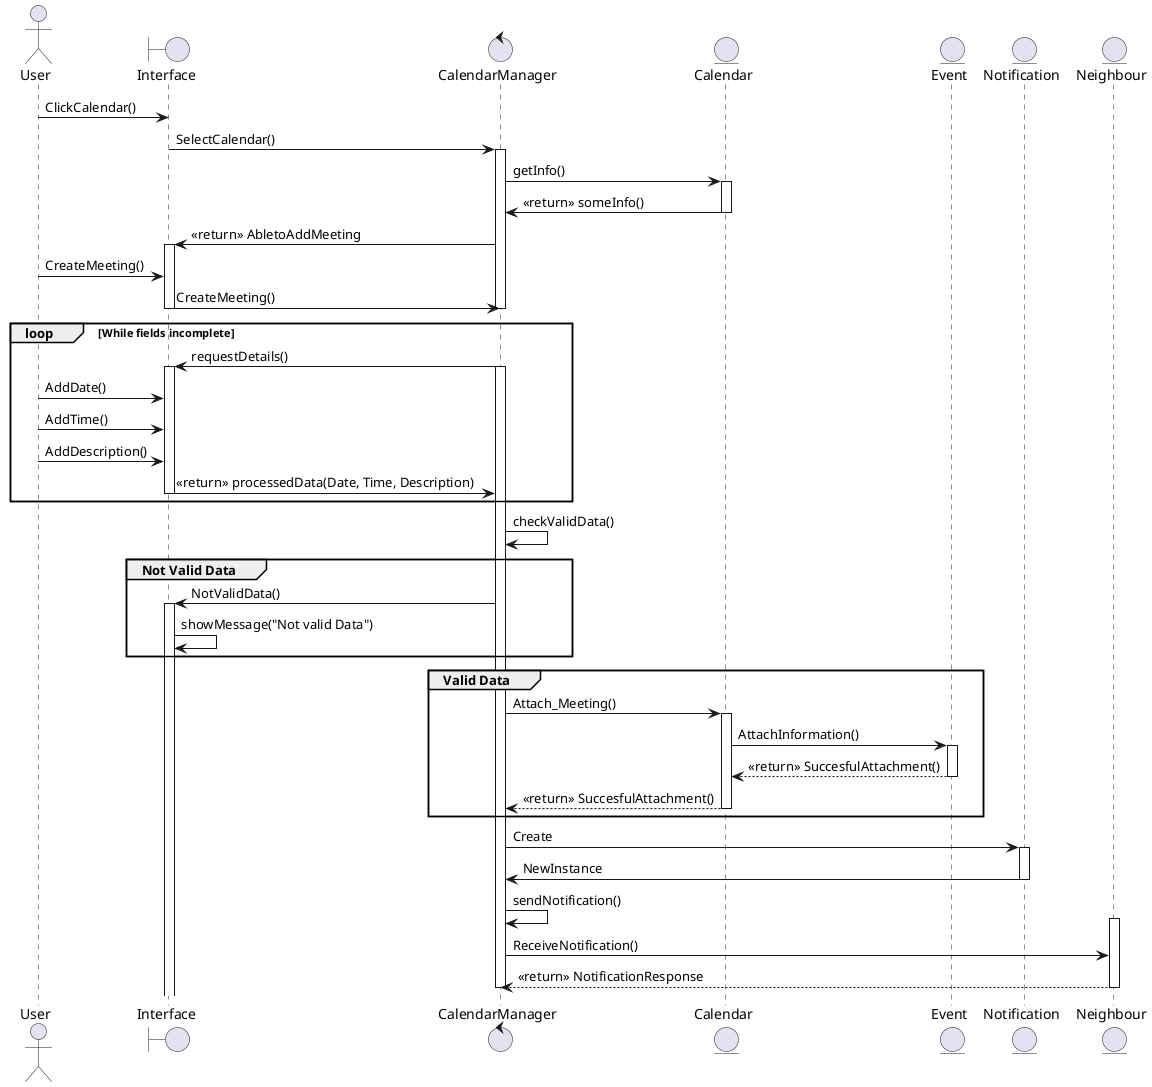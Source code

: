 @startuml
actor User
boundary Interface
control CalendarManager
entity Calendar
entity Event
entity Notification
entity Neighbour

User -> Interface: ClickCalendar()
Interface -> CalendarManager: SelectCalendar()
activate CalendarManager
CalendarManager -> Calendar: getInfo()
activate Calendar
Calendar -> CalendarManager: <<return>> someInfo()
deactivate Calendar
CalendarManager -> Interface: <<return>> AbletoAddMeeting
activate Interface
User -> Interface: CreateMeeting()
Interface -> CalendarManager: CreateMeeting()
deactivate Interface
deactivate CalendarManager
loop While fields incomplete
CalendarManager -> Interface: requestDetails()
activate CalendarManager
activate Interface
User -> Interface: AddDate()
User -> Interface: AddTime()
User -> Interface: AddDescription()
Interface -> CalendarManager: <<return>> processedData(Date, Time, Description)
deactivate Interface
end
CalendarManager -> CalendarManager: checkValidData()
group Not Valid Data
CalendarManager -> Interface: NotValidData()
activate Interface
Interface -> Interface: showMessage("Not valid Data")
end

group Valid Data
    CalendarManager -> Calendar: Attach_Meeting()
    activate Calendar
    Calendar -> Event: AttachInformation()
    activate Event
    Event --> Calendar:  <<return>> SuccesfulAttachment()
    deactivate Event
    Calendar --> CalendarManager:  <<return>> SuccesfulAttachment()
    deactivate Calendar
end

    CalendarManager -> Notification: Create
activate Notification
    Notification -> CalendarManager: NewInstance 
    deactivate Notification
    CalendarManager -> CalendarManager: sendNotification()
    activate Neighbour
    CalendarManager -> Neighbour: ReceiveNotification()
    Neighbour --> CalendarManager: <<return>> NotificationResponse
    deactivate Neighbour
deactivate CalendarManager
@enduml
